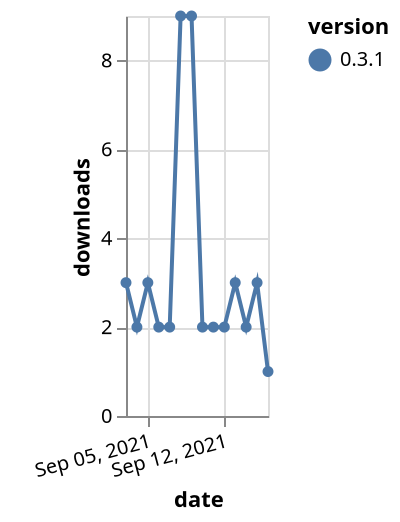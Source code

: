 {"$schema": "https://vega.github.io/schema/vega-lite/v5.json", "description": "A simple bar chart with embedded data.", "data": {"values": [{"date": "2021-09-03", "total": 5702, "delta": 3, "version": "0.3.1"}, {"date": "2021-09-04", "total": 5704, "delta": 2, "version": "0.3.1"}, {"date": "2021-09-05", "total": 5707, "delta": 3, "version": "0.3.1"}, {"date": "2021-09-06", "total": 5709, "delta": 2, "version": "0.3.1"}, {"date": "2021-09-07", "total": 5711, "delta": 2, "version": "0.3.1"}, {"date": "2021-09-08", "total": 5720, "delta": 9, "version": "0.3.1"}, {"date": "2021-09-09", "total": 5729, "delta": 9, "version": "0.3.1"}, {"date": "2021-09-10", "total": 5731, "delta": 2, "version": "0.3.1"}, {"date": "2021-09-11", "total": 5733, "delta": 2, "version": "0.3.1"}, {"date": "2021-09-12", "total": 5735, "delta": 2, "version": "0.3.1"}, {"date": "2021-09-13", "total": 5738, "delta": 3, "version": "0.3.1"}, {"date": "2021-09-14", "total": 5740, "delta": 2, "version": "0.3.1"}, {"date": "2021-09-15", "total": 5743, "delta": 3, "version": "0.3.1"}, {"date": "2021-09-16", "total": 5744, "delta": 1, "version": "0.3.1"}]}, "width": "container", "mark": {"type": "line", "point": {"filled": true}}, "encoding": {"x": {"field": "date", "type": "temporal", "timeUnit": "yearmonthdate", "title": "date", "axis": {"labelAngle": -15}}, "y": {"field": "delta", "type": "quantitative", "title": "downloads"}, "color": {"field": "version", "type": "nominal"}, "tooltip": {"field": "delta"}}}
